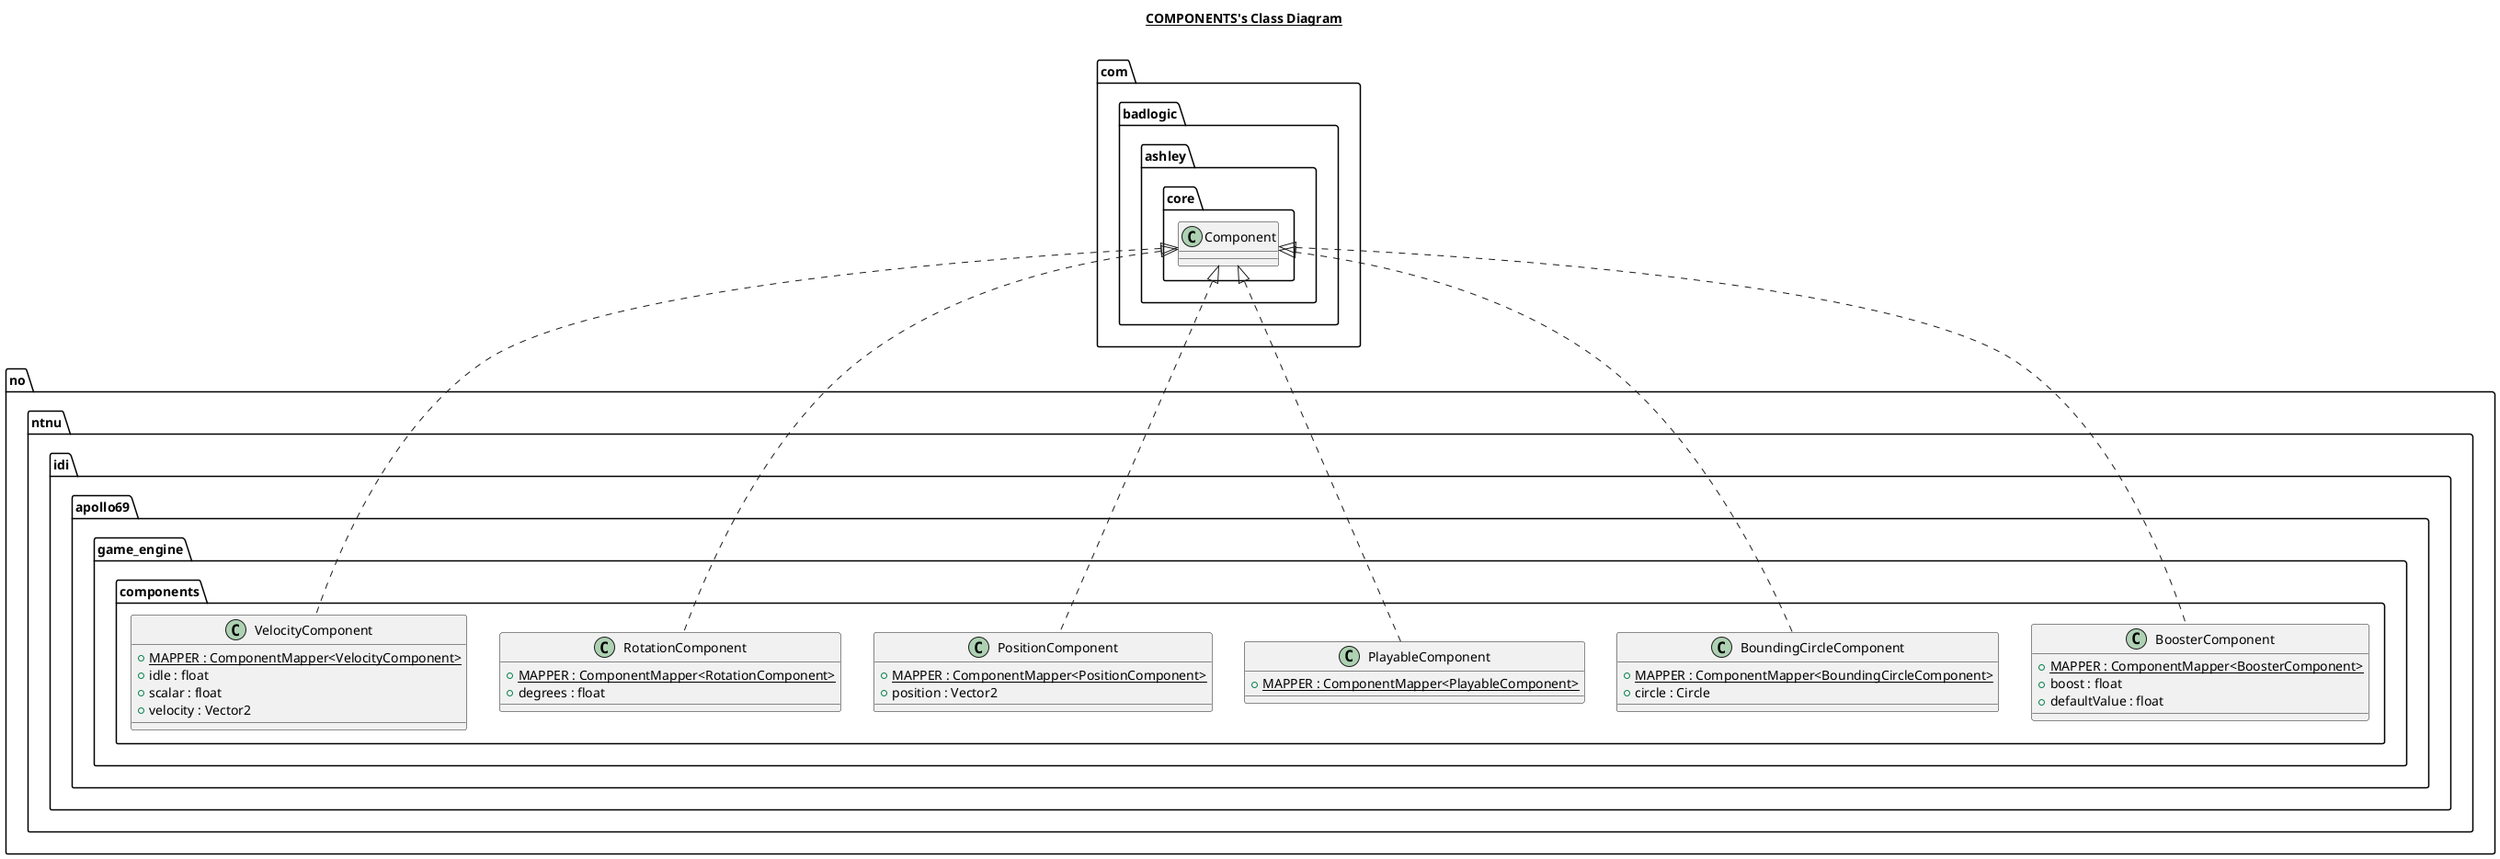@startuml

title __COMPONENTS's Class Diagram__\n

        class no.ntnu.idi.apollo69.game_engine.components.BoosterComponent {
            {static} + MAPPER : ComponentMapper<BoosterComponent>
            + boost : float
            + defaultValue : float
        }
  

        class no.ntnu.idi.apollo69.game_engine.components.BoundingCircleComponent {
            {static} + MAPPER : ComponentMapper<BoundingCircleComponent>
            + circle : Circle
        }
  

        class no.ntnu.idi.apollo69.game_engine.components.PlayableComponent {
            {static} + MAPPER : ComponentMapper<PlayableComponent>
        }
  

        class no.ntnu.idi.apollo69.game_engine.components.PositionComponent {
            {static} + MAPPER : ComponentMapper<PositionComponent>
            + position : Vector2
        }
  

        class no.ntnu.idi.apollo69.game_engine.components.RotationComponent {
            {static} + MAPPER : ComponentMapper<RotationComponent>
            + degrees : float
        }
  

        class no.ntnu.idi.apollo69.game_engine.components.VelocityComponent {
            {static} + MAPPER : ComponentMapper<VelocityComponent>
            + idle : float
            + scalar : float
            + velocity : Vector2
        }
  

  no.ntnu.idi.apollo69.game_engine.components.BoosterComponent .up.|> com.badlogic.ashley.core.Component
  no.ntnu.idi.apollo69.game_engine.components.BoundingCircleComponent .up.|> com.badlogic.ashley.core.Component
  no.ntnu.idi.apollo69.game_engine.components.PlayableComponent .up.|> com.badlogic.ashley.core.Component
  no.ntnu.idi.apollo69.game_engine.components.PositionComponent .up.|> com.badlogic.ashley.core.Component
  no.ntnu.idi.apollo69.game_engine.components.RotationComponent .up.|> com.badlogic.ashley.core.Component
  no.ntnu.idi.apollo69.game_engine.components.VelocityComponent .up.|> com.badlogic.ashley.core.Component



@enduml
